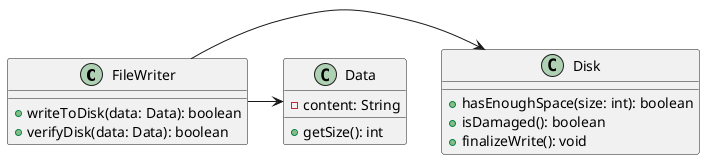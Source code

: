 @startuml
class FileWriter {
    +writeToDisk(data: Data): boolean
    +verifyDisk(data: Data): boolean
}

class Disk {
    +hasEnoughSpace(size: int): boolean
    +isDamaged(): boolean
    +finalizeWrite(): void
}

class Data {
    -content: String
    +getSize(): int
}

FileWriter -> Disk
FileWriter -> Data
@enduml

